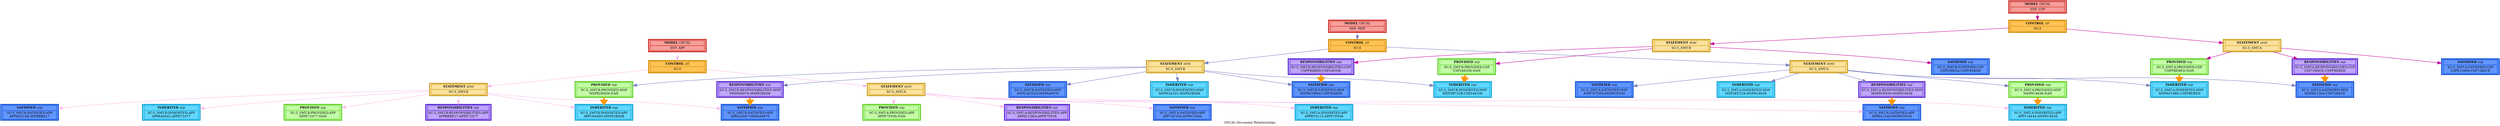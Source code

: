 digraph {
	graph [nodesep=6]
	fontsize=16 label="OSCAL Document Relationships" scale=2
	node [fontsize=16 shape=box style=filled]
	root_ssp_csp [label=<
        <TABLE width='275'>
            <TR><td width='275'><b>MODEL</b> <i>OSCAL</i></td></TR>
            <TR><td width='275'>SSP: CSP</td></TR>
        </TABLE>
        > color="#bf150d" fillcolor="#f89f9b" penwidth=4]
	root_ssp_msp [label=<
        <TABLE width='275'>
            <TR><td width='275'><b>MODEL</b> <i>OSCAL</i></td></TR>
            <TR><td width='275'>SSP: MSP</td></TR>
        </TABLE>
        > color="#bf150d" fillcolor="#f89f9b" penwidth=4]
	root_ssp_app [label=<
        <TABLE width='275'>
            <TR><td width='275'><b>MODEL</b> <i>OSCAL</i></td></TR>
            <TR><td width='275'>SSP: APP</td></TR>
        </TABLE>
        > color="#bf150d" fillcolor="#f89f9b" penwidth=4]
	"b'Y3Nwc3Nwc2MtNQ=='" [label=<
        <TABLE width='275'>
            <TR><td width='275'><b>CONTROL</b> <i>ctl</i></td></TR>
            <TR><td width='275'>SC-5</td></TR>
        </TABLE>
        > color="#cc8400" fillcolor="#FFC355" penwidth=4]
	"b'Y3Nwc3Nwc2MtNQ=='" [label=<
        <TABLE width='275'>
            <TR><td width='275'><b>CONTROL</b> <i>ctl</i></td></TR>
            <TR><td width='275'>SC-5</td></TR>
        </TABLE>
        > color="#cc8400" fillcolor="#FFC355" penwidth=4]
	"b'Y3Nwc3Nwc2MtNQ=='" [label=<
        <TABLE width='275'>
            <TR><td width='275'><b>CONTROL</b> <i>ctl</i></td></TR>
            <TR><td width='275'>SC-5</td></TR>
        </TABLE>
        > color="#cc8400" fillcolor="#FFC355" penwidth=4]
	"b'Y3Nwc3Nwc2MtNQ=='" [label=<
        <TABLE width='275'>
            <TR><td width='275'><b>CONTROL</b> <i>ctl</i></td></TR>
            <TR><td width='275'>SC-5</td></TR>
        </TABLE>
        > color="#cc8400" fillcolor="#FFC355" penwidth=4]
	"b'Y3Nwc3Nwc2MtNQ=='" [label=<
        <TABLE width='275'>
            <TR><td width='275'><b>CONTROL</b> <i>ctl</i></td></TR>
            <TR><td width='275'>SC-5</td></TR>
        </TABLE>
        > color="#cc8400" fillcolor="#FFC355" penwidth=4]
	"b'Y3Nwc3Nwc2MtNQ=='" [label=<
        <TABLE width='275'>
            <TR><td width='275'><b>CONTROL</b> <i>ctl</i></td></TR>
            <TR><td width='275'>SC-5</td></TR>
        </TABLE>
        > color="#cc8400" fillcolor="#FFC355" penwidth=4]
	"b'bXNwc3Nwc2MtNQ=='" [label=<
        <TABLE width='275'>
            <TR><td width='275'><b>CONTROL</b> <i>ctl</i></td></TR>
            <TR><td width='275'>SC-5</td></TR>
        </TABLE>
        > color="#cc8400" fillcolor="#FFC355" penwidth=4]
	"b'bXNwc3Nwc2MtNQ=='" [label=<
        <TABLE width='275'>
            <TR><td width='275'><b>CONTROL</b> <i>ctl</i></td></TR>
            <TR><td width='275'>SC-5</td></TR>
        </TABLE>
        > color="#cc8400" fillcolor="#FFC355" penwidth=4]
	"b'bXNwc3Nwc2MtNQ=='" [label=<
        <TABLE width='275'>
            <TR><td width='275'><b>CONTROL</b> <i>ctl</i></td></TR>
            <TR><td width='275'>SC-5</td></TR>
        </TABLE>
        > color="#cc8400" fillcolor="#FFC355" penwidth=4]
	"b'bXNwc3Nwc2MtNQ=='" [label=<
        <TABLE width='275'>
            <TR><td width='275'><b>CONTROL</b> <i>ctl</i></td></TR>
            <TR><td width='275'>SC-5</td></TR>
        </TABLE>
        > color="#cc8400" fillcolor="#FFC355" penwidth=4]
	"b'bXNwc3Nwc2MtNQ=='" [label=<
        <TABLE width='275'>
            <TR><td width='275'><b>CONTROL</b> <i>ctl</i></td></TR>
            <TR><td width='275'>SC-5</td></TR>
        </TABLE>
        > color="#cc8400" fillcolor="#FFC355" penwidth=4]
	"b'bXNwc3Nwc2MtNQ=='" [label=<
        <TABLE width='275'>
            <TR><td width='275'><b>CONTROL</b> <i>ctl</i></td></TR>
            <TR><td width='275'>SC-5</td></TR>
        </TABLE>
        > color="#cc8400" fillcolor="#FFC355" penwidth=4]
	"b'bXNwc3Nwc2MtNQ=='" [label=<
        <TABLE width='275'>
            <TR><td width='275'><b>CONTROL</b> <i>ctl</i></td></TR>
            <TR><td width='275'>SC-5</td></TR>
        </TABLE>
        > color="#cc8400" fillcolor="#FFC355" penwidth=4]
	"b'bXNwc3Nwc2MtNQ=='" [label=<
        <TABLE width='275'>
            <TR><td width='275'><b>CONTROL</b> <i>ctl</i></td></TR>
            <TR><td width='275'>SC-5</td></TR>
        </TABLE>
        > color="#cc8400" fillcolor="#FFC355" penwidth=4]
	"b'bXNwc3Nwc2MtNQ=='" [label=<
        <TABLE width='275'>
            <TR><td width='275'><b>CONTROL</b> <i>ctl</i></td></TR>
            <TR><td width='275'>SC-5</td></TR>
        </TABLE>
        > color="#cc8400" fillcolor="#FFC355" penwidth=4]
	"b'bXNwc3Nwc2MtNQ=='" [label=<
        <TABLE width='275'>
            <TR><td width='275'><b>CONTROL</b> <i>ctl</i></td></TR>
            <TR><td width='275'>SC-5</td></TR>
        </TABLE>
        > color="#cc8400" fillcolor="#FFC355" penwidth=4]
	"b'bXNwc3Nwc2MtNQ=='" [label=<
        <TABLE width='275'>
            <TR><td width='275'><b>CONTROL</b> <i>ctl</i></td></TR>
            <TR><td width='275'>SC-5</td></TR>
        </TABLE>
        > color="#cc8400" fillcolor="#FFC355" penwidth=4]
	"b'bXNwc3Nwc2MtNQ=='" [label=<
        <TABLE width='275'>
            <TR><td width='275'><b>CONTROL</b> <i>ctl</i></td></TR>
            <TR><td width='275'>SC-5</td></TR>
        </TABLE>
        > color="#cc8400" fillcolor="#FFC355" penwidth=4]
	"b'YXBwc3Nwc2MtNQ=='" [label=<
        <TABLE width='275'>
            <TR><td width='275'><b>CONTROL</b> <i>ctl</i></td></TR>
            <TR><td width='275'>SC-5</td></TR>
        </TABLE>
        > color="#cc8400" fillcolor="#FFC355" penwidth=4]
	"b'YXBwc3Nwc2MtNQ=='" [label=<
        <TABLE width='275'>
            <TR><td width='275'><b>CONTROL</b> <i>ctl</i></td></TR>
            <TR><td width='275'>SC-5</td></TR>
        </TABLE>
        > color="#cc8400" fillcolor="#FFC355" penwidth=4]
	"b'YXBwc3Nwc2MtNQ=='" [label=<
        <TABLE width='275'>
            <TR><td width='275'><b>CONTROL</b> <i>ctl</i></td></TR>
            <TR><td width='275'>SC-5</td></TR>
        </TABLE>
        > color="#cc8400" fillcolor="#FFC355" penwidth=4]
	"b'YXBwc3Nwc2MtNQ=='" [label=<
        <TABLE width='275'>
            <TR><td width='275'><b>CONTROL</b> <i>ctl</i></td></TR>
            <TR><td width='275'>SC-5</td></TR>
        </TABLE>
        > color="#cc8400" fillcolor="#FFC355" penwidth=4]
	"b'YXBwc3Nwc2MtNQ=='" [label=<
        <TABLE width='275'>
            <TR><td width='275'><b>CONTROL</b> <i>ctl</i></td></TR>
            <TR><td width='275'>SC-5</td></TR>
        </TABLE>
        > color="#cc8400" fillcolor="#FFC355" penwidth=4]
	"b'YXBwc3Nwc2MtNQ=='" [label=<
        <TABLE width='275'>
            <TR><td width='275'><b>CONTROL</b> <i>ctl</i></td></TR>
            <TR><td width='275'>SC-5</td></TR>
        </TABLE>
        > color="#cc8400" fillcolor="#FFC355" penwidth=4]
	"b'YXBwc3Nwc2MtNQ=='" [label=<
        <TABLE width='275'>
            <TR><td width='275'><b>CONTROL</b> <i>ctl</i></td></TR>
            <TR><td width='275'>SC-5</td></TR>
        </TABLE>
        > color="#cc8400" fillcolor="#FFC355" penwidth=4]
	"b'YXBwc3Nwc2MtNQ=='" [label=<
        <TABLE width='275'>
            <TR><td width='275'><b>CONTROL</b> <i>ctl</i></td></TR>
            <TR><td width='275'>SC-5</td></TR>
        </TABLE>
        > color="#cc8400" fillcolor="#FFC355" penwidth=4]
	"b'YXBwc3Nwc2MtNQ=='" [label=<
        <TABLE width='275'>
            <TR><td width='275'><b>CONTROL</b> <i>ctl</i></td></TR>
            <TR><td width='275'>SC-5</td></TR>
        </TABLE>
        > color="#cc8400" fillcolor="#FFC355" penwidth=4]
	"b'YXBwc3Nwc2MtNQ=='" [label=<
        <TABLE width='275'>
            <TR><td width='275'><b>CONTROL</b> <i>ctl</i></td></TR>
            <TR><td width='275'>SC-5</td></TR>
        </TABLE>
        > color="#cc8400" fillcolor="#FFC355" penwidth=4]
	"b'YXBwc3Nwc2MtNQ=='" [label=<
        <TABLE width='275'>
            <TR><td width='275'><b>CONTROL</b> <i>ctl</i></td></TR>
            <TR><td width='275'>SC-5</td></TR>
        </TABLE>
        > color="#cc8400" fillcolor="#FFC355" penwidth=4]
	"b'YXBwc3Nwc2MtNQ=='" [label=<
        <TABLE width='275'>
            <TR><td width='275'><b>CONTROL</b> <i>ctl</i></td></TR>
            <TR><td width='275'>SC-5</td></TR>
        </TABLE>
        > color="#cc8400" fillcolor="#FFC355" penwidth=4]
	"b'Y3Nwc3Nwc2MtNV9zbXQuYQ=='" [label=<
        <TABLE width='275'>
            <TR><td width='275'><b>STATEMENT</b> <i>stmt</i></td></TR>
            <TR><td width='275'>SC-5_SMT.A</td></TR>
        </TABLE>
        > color="#c49208" fillcolor="#FBE29d" penwidth=4]
	"b'Y3Nwc3Nwc2MtNV9zbXQuYQ=='" [label=<
        <TABLE width='275'>
            <TR><td width='275'><b>STATEMENT</b> <i>stmt</i></td></TR>
            <TR><td width='275'>SC-5_SMT.A</td></TR>
        </TABLE>
        > color="#c49208" fillcolor="#FBE29d" penwidth=4]
	"b'Y3Nwc3Nwc2MtNV9zbXQuYQ=='" [label=<
        <TABLE width='275'>
            <TR><td width='275'><b>STATEMENT</b> <i>stmt</i></td></TR>
            <TR><td width='275'>SC-5_SMT.A</td></TR>
        </TABLE>
        > color="#c49208" fillcolor="#FBE29d" penwidth=4]
	"b'Y3Nwc3Nwc2MtNV9zbXQuYg=='" [label=<
        <TABLE width='275'>
            <TR><td width='275'><b>STATEMENT</b> <i>stmt</i></td></TR>
            <TR><td width='275'>SC-5_SMT.B</td></TR>
        </TABLE>
        > color="#c49208" fillcolor="#FBE29d" penwidth=4]
	"b'Y3Nwc3Nwc2MtNV9zbXQuYg=='" [label=<
        <TABLE width='275'>
            <TR><td width='275'><b>STATEMENT</b> <i>stmt</i></td></TR>
            <TR><td width='275'>SC-5_SMT.B</td></TR>
        </TABLE>
        > color="#c49208" fillcolor="#FBE29d" penwidth=4]
	"b'Y3Nwc3Nwc2MtNV9zbXQuYg=='" [label=<
        <TABLE width='275'>
            <TR><td width='275'><b>STATEMENT</b> <i>stmt</i></td></TR>
            <TR><td width='275'>SC-5_SMT.B</td></TR>
        </TABLE>
        > color="#c49208" fillcolor="#FBE29d" penwidth=4]
	"b'bXNwc3Nwc2MtNV9zbXQuYQ=='" [label=<
        <TABLE width='275'>
            <TR><td width='275'><b>STATEMENT</b> <i>stmt</i></td></TR>
            <TR><td width='275'>SC-5_SMT.A</td></TR>
        </TABLE>
        > color="#c49208" fillcolor="#FBE29d" penwidth=4]
	"b'bXNwc3Nwc2MtNV9zbXQuYQ=='" [label=<
        <TABLE width='275'>
            <TR><td width='275'><b>STATEMENT</b> <i>stmt</i></td></TR>
            <TR><td width='275'>SC-5_SMT.A</td></TR>
        </TABLE>
        > color="#c49208" fillcolor="#FBE29d" penwidth=4]
	"b'bXNwc3Nwc2MtNV9zbXQuYQ=='" [label=<
        <TABLE width='275'>
            <TR><td width='275'><b>STATEMENT</b> <i>stmt</i></td></TR>
            <TR><td width='275'>SC-5_SMT.A</td></TR>
        </TABLE>
        > color="#c49208" fillcolor="#FBE29d" penwidth=4]
	"b'bXNwc3Nwc2MtNV9zbXQuYQ=='" [label=<
        <TABLE width='275'>
            <TR><td width='275'><b>STATEMENT</b> <i>stmt</i></td></TR>
            <TR><td width='275'>SC-5_SMT.A</td></TR>
        </TABLE>
        > color="#c49208" fillcolor="#FBE29d" penwidth=4]
	"b'bXNwc3Nwc2MtNV9zbXQuYQ=='" [label=<
        <TABLE width='275'>
            <TR><td width='275'><b>STATEMENT</b> <i>stmt</i></td></TR>
            <TR><td width='275'>SC-5_SMT.A</td></TR>
        </TABLE>
        > color="#c49208" fillcolor="#FBE29d" penwidth=4]
	"b'bXNwc3Nwc2MtNV9zbXQuYQ=='" [label=<
        <TABLE width='275'>
            <TR><td width='275'><b>STATEMENT</b> <i>stmt</i></td></TR>
            <TR><td width='275'>SC-5_SMT.A</td></TR>
        </TABLE>
        > color="#c49208" fillcolor="#FBE29d" penwidth=4]
	"b'bXNwc3Nwc2MtNV9zbXQuYg=='" [label=<
        <TABLE width='275'>
            <TR><td width='275'><b>STATEMENT</b> <i>stmt</i></td></TR>
            <TR><td width='275'>SC-5_SMT.B</td></TR>
        </TABLE>
        > color="#c49208" fillcolor="#FBE29d" penwidth=4]
	"b'bXNwc3Nwc2MtNV9zbXQuYg=='" [label=<
        <TABLE width='275'>
            <TR><td width='275'><b>STATEMENT</b> <i>stmt</i></td></TR>
            <TR><td width='275'>SC-5_SMT.B</td></TR>
        </TABLE>
        > color="#c49208" fillcolor="#FBE29d" penwidth=4]
	"b'bXNwc3Nwc2MtNV9zbXQuYg=='" [label=<
        <TABLE width='275'>
            <TR><td width='275'><b>STATEMENT</b> <i>stmt</i></td></TR>
            <TR><td width='275'>SC-5_SMT.B</td></TR>
        </TABLE>
        > color="#c49208" fillcolor="#FBE29d" penwidth=4]
	"b'bXNwc3Nwc2MtNV9zbXQuYg=='" [label=<
        <TABLE width='275'>
            <TR><td width='275'><b>STATEMENT</b> <i>stmt</i></td></TR>
            <TR><td width='275'>SC-5_SMT.B</td></TR>
        </TABLE>
        > color="#c49208" fillcolor="#FBE29d" penwidth=4]
	"b'bXNwc3Nwc2MtNV9zbXQuYg=='" [label=<
        <TABLE width='275'>
            <TR><td width='275'><b>STATEMENT</b> <i>stmt</i></td></TR>
            <TR><td width='275'>SC-5_SMT.B</td></TR>
        </TABLE>
        > color="#c49208" fillcolor="#FBE29d" penwidth=4]
	"b'bXNwc3Nwc2MtNV9zbXQuYg=='" [label=<
        <TABLE width='275'>
            <TR><td width='275'><b>STATEMENT</b> <i>stmt</i></td></TR>
            <TR><td width='275'>SC-5_SMT.B</td></TR>
        </TABLE>
        > color="#c49208" fillcolor="#FBE29d" penwidth=4]
	"b'YXBwc3Nwc2MtNV9zbXQuYQ=='" [label=<
        <TABLE width='275'>
            <TR><td width='275'><b>STATEMENT</b> <i>stmt</i></td></TR>
            <TR><td width='275'>SC-5_SMT.A</td></TR>
        </TABLE>
        > color="#c49208" fillcolor="#FBE29d" penwidth=4]
	"b'YXBwc3Nwc2MtNV9zbXQuYQ=='" [label=<
        <TABLE width='275'>
            <TR><td width='275'><b>STATEMENT</b> <i>stmt</i></td></TR>
            <TR><td width='275'>SC-5_SMT.A</td></TR>
        </TABLE>
        > color="#c49208" fillcolor="#FBE29d" penwidth=4]
	"b'YXBwc3Nwc2MtNV9zbXQuYQ=='" [label=<
        <TABLE width='275'>
            <TR><td width='275'><b>STATEMENT</b> <i>stmt</i></td></TR>
            <TR><td width='275'>SC-5_SMT.A</td></TR>
        </TABLE>
        > color="#c49208" fillcolor="#FBE29d" penwidth=4]
	"b'YXBwc3Nwc2MtNV9zbXQuYQ=='" [label=<
        <TABLE width='275'>
            <TR><td width='275'><b>STATEMENT</b> <i>stmt</i></td></TR>
            <TR><td width='275'>SC-5_SMT.A</td></TR>
        </TABLE>
        > color="#c49208" fillcolor="#FBE29d" penwidth=4]
	"b'YXBwc3Nwc2MtNV9zbXQuYQ=='" [label=<
        <TABLE width='275'>
            <TR><td width='275'><b>STATEMENT</b> <i>stmt</i></td></TR>
            <TR><td width='275'>SC-5_SMT.A</td></TR>
        </TABLE>
        > color="#c49208" fillcolor="#FBE29d" penwidth=4]
	"b'YXBwc3Nwc2MtNV9zbXQuYQ=='" [label=<
        <TABLE width='275'>
            <TR><td width='275'><b>STATEMENT</b> <i>stmt</i></td></TR>
            <TR><td width='275'>SC-5_SMT.A</td></TR>
        </TABLE>
        > color="#c49208" fillcolor="#FBE29d" penwidth=4]
	"b'YXBwc3Nwc2MtNV9zbXQuYg=='" [label=<
        <TABLE width='275'>
            <TR><td width='275'><b>STATEMENT</b> <i>stmt</i></td></TR>
            <TR><td width='275'>SC-5_SMT.B</td></TR>
        </TABLE>
        > color="#c49208" fillcolor="#FBE29d" penwidth=4]
	"b'YXBwc3Nwc2MtNV9zbXQuYg=='" [label=<
        <TABLE width='275'>
            <TR><td width='275'><b>STATEMENT</b> <i>stmt</i></td></TR>
            <TR><td width='275'>SC-5_SMT.B</td></TR>
        </TABLE>
        > color="#c49208" fillcolor="#FBE29d" penwidth=4]
	"b'YXBwc3Nwc2MtNV9zbXQuYg=='" [label=<
        <TABLE width='275'>
            <TR><td width='275'><b>STATEMENT</b> <i>stmt</i></td></TR>
            <TR><td width='275'>SC-5_SMT.B</td></TR>
        </TABLE>
        > color="#c49208" fillcolor="#FBE29d" penwidth=4]
	"b'YXBwc3Nwc2MtNV9zbXQuYg=='" [label=<
        <TABLE width='275'>
            <TR><td width='275'><b>STATEMENT</b> <i>stmt</i></td></TR>
            <TR><td width='275'>SC-5_SMT.B</td></TR>
        </TABLE>
        > color="#c49208" fillcolor="#FBE29d" penwidth=4]
	"b'YXBwc3Nwc2MtNV9zbXQuYg=='" [label=<
        <TABLE width='275'>
            <TR><td width='275'><b>STATEMENT</b> <i>stmt</i></td></TR>
            <TR><td width='275'>SC-5_SMT.B</td></TR>
        </TABLE>
        > color="#c49208" fillcolor="#FBE29d" penwidth=4]
	"b'YXBwc3Nwc2MtNV9zbXQuYg=='" [label=<
        <TABLE width='275'>
            <TR><td width='275'><b>STATEMENT</b> <i>stmt</i></td></TR>
            <TR><td width='275'>SC-5_SMT.B</td></TR>
        </TABLE>
        > color="#c49208" fillcolor="#FBE29d" penwidth=4]
	"CSPfbebed-15da-40e8-a8ed-211ccac9d6ef" [label=<
        <TABLE width='275'>
            <TR><td width='275'><b>PROVIDED</b> <i>ssp</i></td></TR>
            <TR><td width='275'>SC-5_SMT.A:PROVIDED:CSP<BR/>CSPFBEBED:NAN</td></TR>
        </TABLE>
        > color="#47c507" fillcolor="#c3fca6" penwidth=4]
	"CSP72b4ce-e05a-4829-9a40-521bb94935ba" [label=<
        <TABLE width='275'>
            <TR><td width='275'><b>RESPONSIBILITIES</b> <i>ssp</i></td></TR>
            <TR><td width='275'>SC-5_SMT.A:RESPONSIBILITIES:CSP<BR/>CSP72B4CE:CSPFBEBED</td></TR>
        </TABLE>
        > color="#4007c5" fillcolor="#c0a6fc" penwidth=4]
	"CSPe15608-5066-470e-bd2c-3c7e25233812" [label=<
        <TABLE width='275'>
            <TR><td width='275'><b>SATISFIED</b> <i>ssp</i></td></TR>
            <TR><td width='275'>SC-5_SMT.A:SATISFIED:CSP<BR/>CSPE15608:CSP72B4CE</td></TR>
        </TABLE>
        > color="#0044cc" fillcolor="#6296ff" penwidth=4]
	"CSP246336-20e6-4abb-97ee-01aa3405c6f3" [label=<
        <TABLE width='275'>
            <TR><td width='275'><b>PROVIDED</b> <i>ssp</i></td></TR>
            <TR><td width='275'>SC-5_SMT.B:PROVIDED:CSP<BR/>CSP246336:NAN</td></TR>
        </TABLE>
        > color="#47c507" fillcolor="#c3fca6" penwidth=4]
	"CSPfb4bdd-8ba7-460b-8a29-3d3f24a6c7e4" [label=<
        <TABLE width='275'>
            <TR><td width='275'><b>RESPONSIBILITIES</b> <i>ssp</i></td></TR>
            <TR><td width='275'>SC-5_SMT.B:RESPONSIBILITIES:CSP<BR/>CSPFB4BDD:CSP246336</td></TR>
        </TABLE>
        > color="#4007c5" fillcolor="#c0a6fc" penwidth=4]
	"CSPc0b05a-27cc-4303-a4b9-6d996852364a" [label=<
        <TABLE width='275'>
            <TR><td width='275'><b>SATISFIED</b> <i>ssp</i></td></TR>
            <TR><td width='275'>SC-5_SMT.B:SATISFIED:CSP<BR/>CSPC0B05A:CSPFB4BDD</td></TR>
        </TABLE>
        > color="#0044cc" fillcolor="#6296ff" penwidth=4]
	"MSP0c4638-0161-4817-8628-aacea03301a8" [label=<
        <TABLE width='275'>
            <TR><td width='275'><b>PROVIDED</b> <i>ssp</i></td></TR>
            <TR><td width='275'>SC-5_SMT.A:PROVIDED:MSP<BR/>MSP0C4638:NAN</td></TR>
        </TABLE>
        > color="#47c507" fillcolor="#c3fca6" penwidth=4]
	"MSP9ce930-83fa-4987-83f1-d5e45ba741d2" [label=<
        <TABLE width='275'>
            <TR><td width='275'><b>RESPONSIBILITIES</b> <i>ssp</i></td></TR>
            <TR><td width='275'>SC-5_SMT.A:RESPONSIBILITIES:MSP<BR/>MSP9CE930:MSP0C4638</td></TR>
        </TABLE>
        > color="#4007c5" fillcolor="#c0a6fc" penwidth=4]
	"MSP797dfa-c867-457d-bc4f-c93e8f86cf8c" [label=<
        <TABLE width='275'>
            <TR><td width='275'><b>SATISFIED</b> <i>ssp</i></td></TR>
            <TR><td width='275'>SC-5_SMT.A:SATISFIED:MSP<BR/>MSP797DFA:MSP9CE930</td></TR>
        </TABLE>
        > color="#0044cc" fillcolor="#6296ff" penwidth=4]
	"MSP8a74b6-35c0-4e32-9050-23c3d05cce31" [label=<
        <TABLE width='275'>
            <TR><td width='275'><b>INHERITED</b> <i>ssp</i></td></TR>
            <TR><td width='275'>SC-5_SMT.A:INHERITED:MSP<BR/>MSP8A74B6:CSPFBEBED</td></TR>
        </TABLE>
        > color="#0099cc" fillcolor="#62d8ff" penwidth=4]
	"MSP8e130a-2e54-4914-bee4-07b76fa10c41" [label=<
        <TABLE width='275'>
            <TR><td width='275'><b>SATISFIED</b> <i>ssp</i></td></TR>
            <TR><td width='275'>SC-5_SMT.A:SATISFIED:MSP<BR/>MSP8E130A:CSP72B4CE</td></TR>
        </TABLE>
        > color="#0044cc" fillcolor="#6296ff" penwidth=4]
	"MSP3ef2c6-1853-4ec8-ae6f-a767aaabb13d" [label=<
        <TABLE width='275'>
            <TR><td width='275'><b>INHERITED</b> <i>ssp</i></td></TR>
            <TR><td width='275'>SC-5_SMT.A:INHERITED:MSP<BR/>MSP3EF2C6:MSP0C4638</td></TR>
        </TABLE>
        > color="#0099cc" fillcolor="#62d8ff" penwidth=4]
	"MSP92b0d8-a27a-4f67-b73c-ce811eee1a33" [label=<
        <TABLE width='275'>
            <TR><td width='275'><b>PROVIDED</b> <i>ssp</i></td></TR>
            <TR><td width='275'>SC-5_SMT.B:PROVIDED:MSP<BR/>MSP92B0D8:NAN</td></TR>
        </TABLE>
        > color="#47c507" fillcolor="#c3fca6" penwidth=4]
	"MSPa49076-2c68-4e70-aa3e-fe7f673a98e8" [label=<
        <TABLE width='275'>
            <TR><td width='275'><b>RESPONSIBILITIES</b> <i>ssp</i></td></TR>
            <TR><td width='275'>SC-5_SMT.B:RESPONSIBILITIES:MSP<BR/>MSPA49076:MSP92B0D8</td></TR>
        </TABLE>
        > color="#4007c5" fillcolor="#c0a6fc" penwidth=4]
	"MSPcacd2d-5b7e-4e07-8f0f-184dcaacca30" [label=<
        <TABLE width='275'>
            <TR><td width='275'><b>SATISFIED</b> <i>ssp</i></td></TR>
            <TR><td width='275'>SC-5_SMT.B:SATISFIED:MSP<BR/>MSPCACD2D:MSPA49076</td></TR>
        </TABLE>
        > color="#0044cc" fillcolor="#6296ff" penwidth=4]
	"MSP3b752b-d458-4ab0-a130-1b822f956442" [label=<
        <TABLE width='275'>
            <TR><td width='275'><b>INHERITED</b> <i>ssp</i></td></TR>
            <TR><td width='275'>SC-5_SMT.B:INHERITED:MSP<BR/>MSP3B752B:CSP246336</td></TR>
        </TABLE>
        > color="#0099cc" fillcolor="#62d8ff" penwidth=4]
	"MSPdc5b9a-5f2e-43fc-9de6-7596be1948e9" [label=<
        <TABLE width='275'>
            <TR><td width='275'><b>SATISFIED</b> <i>ssp</i></td></TR>
            <TR><td width='275'>SC-5_SMT.B:SATISFIED:MSP<BR/>MSPDC5B9A:CSPFB4BDD</td></TR>
        </TABLE>
        > color="#0044cc" fillcolor="#6296ff" penwidth=4]
	"MSP83a1d1-049f-49fc-a815-6ab2c4492e1e" [label=<
        <TABLE width='275'>
            <TR><td width='275'><b>INHERITED</b> <i>ssp</i></td></TR>
            <TR><td width='275'>SC-5_SMT.B:INHERITED:MSP<BR/>MSP83A1D1:MSP92B0D8</td></TR>
        </TABLE>
        > color="#0099cc" fillcolor="#62d8ff" penwidth=4]
	"APPe7f936-5479-4bf0-9fa0-09596314edb8" [label=<
        <TABLE width='275'>
            <TR><td width='275'><b>PROVIDED</b> <i>ssp</i></td></TR>
            <TR><td width='275'>SC-5_SMT.A:PROVIDED:APP<BR/>APPE7F936:NAN</td></TR>
        </TABLE>
        > color="#47c507" fillcolor="#c3fca6" penwidth=4]
	"APP6c1d6a-965a-48c7-b620-d7fe4cd2ea62" [label=<
        <TABLE width='275'>
            <TR><td width='275'><b>RESPONSIBILITIES</b> <i>ssp</i></td></TR>
            <TR><td width='275'>SC-5_SMT.A:RESPONSIBILITIES:APP<BR/>APP6C1D6A:APPE7F936</td></TR>
        </TABLE>
        > color="#4007c5" fillcolor="#c0a6fc" penwidth=4]
	"APP7af258-f956-49ca-9186-71fd96f5c625" [label=<
        <TABLE width='275'>
            <TR><td width='275'><b>SATISFIED</b> <i>ssp</i></td></TR>
            <TR><td width='275'>SC-5_SMT.A:SATISFIED:APP<BR/>APP7AF258:APP6C1D6A</td></TR>
        </TABLE>
        > color="#0044cc" fillcolor="#6296ff" penwidth=4]
	"APP118444-075e-4cbe-90bf-efe3b929cf3e" [label=<
        <TABLE width='275'>
            <TR><td width='275'><b>INHERITED</b> <i>ssp</i></td></TR>
            <TR><td width='275'>SC-5_SMT.A:INHERITED:APP<BR/>APP118444:MSP0C4638</td></TR>
        </TABLE>
        > color="#0099cc" fillcolor="#62d8ff" penwidth=4]
	"APP8415a9-b623-4884-9626-ceb6e944dcc5" [label=<
        <TABLE width='275'>
            <TR><td width='275'><b>SATISFIED</b> <i>ssp</i></td></TR>
            <TR><td width='275'>SC-5_SMT.A:SATISFIED:APP<BR/>APP8415A9:MSP9CE930</td></TR>
        </TABLE>
        > color="#0044cc" fillcolor="#6296ff" penwidth=4]
	"APPb70113-f738-4645-81e6-5e9c9428af5a" [label=<
        <TABLE width='275'>
            <TR><td width='275'><b>INHERITED</b> <i>ssp</i></td></TR>
            <TR><td width='275'>SC-5_SMT.A:INHERITED:APP<BR/>APPB70113:APPE7F936</td></TR>
        </TABLE>
        > color="#0099cc" fillcolor="#62d8ff" penwidth=4]
	"APPe72477-9274-4dc3-ba75-9c9410b987b8" [label=<
        <TABLE width='275'>
            <TR><td width='275'><b>PROVIDED</b> <i>ssp</i></td></TR>
            <TR><td width='275'>SC-5_SMT.B:PROVIDED:APP<BR/>APPE72477:NAN</td></TR>
        </TABLE>
        > color="#47c507" fillcolor="#c3fca6" penwidth=4]
	"APPbbbe17-a7b2-49b5-8936-8100045b9f01" [label=<
        <TABLE width='275'>
            <TR><td width='275'><b>RESPONSIBILITIES</b> <i>ssp</i></td></TR>
            <TR><td width='275'>SC-5_SMT.B:RESPONSIBILITIES:APP<BR/>APPBBBE17:APPE72477</td></TR>
        </TABLE>
        > color="#4007c5" fillcolor="#c0a6fc" penwidth=4]
	"APP4d1c4b-74d2-474a-81d1-95c3ef5dc3f6" [label=<
        <TABLE width='275'>
            <TR><td width='275'><b>SATISFIED</b> <i>ssp</i></td></TR>
            <TR><td width='275'>SC-5_SMT.B:SATISFIED:APP<BR/>APP4D1C4B:APPBBBE17</td></TR>
        </TABLE>
        > color="#0044cc" fillcolor="#6296ff" penwidth=4]
	"APP194ad5-8ea5-4a7f-913e-e61be019b417" [label=<
        <TABLE width='275'>
            <TR><td width='275'><b>INHERITED</b> <i>ssp</i></td></TR>
            <TR><td width='275'>SC-5_SMT.B:INHERITED:APP<BR/>APP194AD5:MSP92B0D8</td></TR>
        </TABLE>
        > color="#0099cc" fillcolor="#62d8ff" penwidth=4]
	"APPa2a597-716e-442d-a6af-d2bf525067a1" [label=<
        <TABLE width='275'>
            <TR><td width='275'><b>SATISFIED</b> <i>ssp</i></td></TR>
            <TR><td width='275'>SC-5_SMT.B:SATISFIED:APP<BR/>APPA2A597:MSPA49076</td></TR>
        </TABLE>
        > color="#0044cc" fillcolor="#6296ff" penwidth=4]
	"APP8ae642-b1bb-45fc-aa23-c6528c0af221" [label=<
        <TABLE width='275'>
            <TR><td width='275'><b>INHERITED</b> <i>ssp</i></td></TR>
            <TR><td width='275'>SC-5_SMT.B:INHERITED:APP<BR/>APP8AE642:APPE72477</td></TR>
        </TABLE>
        > color="#0099cc" fillcolor="#62d8ff" penwidth=4]
	edge [arrowsize=2 color="#c5029e" penwidth=2 weight=2]
	root_ssp_csp -> "b'Y3Nwc3Nwc2MtNQ=='"
	edge [arrowsize=2 color="#7880be" penwidth=2 weight=2]
	root_ssp_msp -> "b'bXNwc3Nwc2MtNQ=='"
	edge [arrowsize=2 color="#f8baec" penwidth=2 weight=2]
	root_ssp_app -> "b'YXBwc3Nwc2MtNQ=='"
	edge [arrowsize=2 color="#c5029e" penwidth=2 weight=2]
	"b'Y3Nwc3Nwc2MtNQ=='" -> "b'Y3Nwc3Nwc2MtNV9zbXQuYQ=='"
	edge [arrowsize=2 color="#c5029e" penwidth=2 weight=2]
	"b'Y3Nwc3Nwc2MtNQ=='" -> "b'Y3Nwc3Nwc2MtNV9zbXQuYg=='"
	edge [arrowsize=2 color="#7880be" penwidth=2 weight=2]
	"b'bXNwc3Nwc2MtNQ=='" -> "b'bXNwc3Nwc2MtNV9zbXQuYQ=='"
	edge [arrowsize=2 color="#7880be" penwidth=2 weight=2]
	"b'bXNwc3Nwc2MtNQ=='" -> "b'bXNwc3Nwc2MtNV9zbXQuYg=='"
	edge [arrowsize=2 color="#f8baec" penwidth=2 weight=2]
	"b'YXBwc3Nwc2MtNQ=='" -> "b'YXBwc3Nwc2MtNV9zbXQuYQ=='"
	edge [arrowsize=2 color="#f8baec" penwidth=2 weight=2]
	"b'YXBwc3Nwc2MtNQ=='" -> "b'YXBwc3Nwc2MtNV9zbXQuYg=='"
	edge [arrowsize=2 color="#c5029e" penwidth=2 weight=2]
	"b'Y3Nwc3Nwc2MtNV9zbXQuYQ=='" -> "CSPfbebed-15da-40e8-a8ed-211ccac9d6ef"
	edge [arrowsize=2 color="#c5029e" penwidth=2 weight=2]
	"b'Y3Nwc3Nwc2MtNV9zbXQuYQ=='" -> "CSP72b4ce-e05a-4829-9a40-521bb94935ba"
	edge [arrowsize=2 color="#c5029e" penwidth=2 weight=2]
	"b'Y3Nwc3Nwc2MtNV9zbXQuYQ=='" -> "CSPe15608-5066-470e-bd2c-3c7e25233812"
	edge [arrowsize=2 color="#c5029e" penwidth=2 weight=2]
	"b'Y3Nwc3Nwc2MtNV9zbXQuYg=='" -> "CSP246336-20e6-4abb-97ee-01aa3405c6f3"
	edge [arrowsize=2 color="#c5029e" penwidth=2 weight=2]
	"b'Y3Nwc3Nwc2MtNV9zbXQuYg=='" -> "CSPfb4bdd-8ba7-460b-8a29-3d3f24a6c7e4"
	edge [arrowsize=2 color="#c5029e" penwidth=2 weight=2]
	"b'Y3Nwc3Nwc2MtNV9zbXQuYg=='" -> "CSPc0b05a-27cc-4303-a4b9-6d996852364a"
	edge [arrowsize=2 color="#7880be" penwidth=2 weight=2]
	"b'bXNwc3Nwc2MtNV9zbXQuYQ=='" -> "MSP0c4638-0161-4817-8628-aacea03301a8"
	edge [arrowsize=2 color="#7880be" penwidth=2 weight=2]
	"b'bXNwc3Nwc2MtNV9zbXQuYQ=='" -> "MSP9ce930-83fa-4987-83f1-d5e45ba741d2"
	edge [arrowsize=2 color="#7880be" penwidth=2 weight=2]
	"b'bXNwc3Nwc2MtNV9zbXQuYQ=='" -> "MSP797dfa-c867-457d-bc4f-c93e8f86cf8c"
	edge [arrowsize=2 color="#7880be" penwidth=2 weight=2]
	"b'bXNwc3Nwc2MtNV9zbXQuYQ=='" -> "MSP8a74b6-35c0-4e32-9050-23c3d05cce31"
	edge [arrowsize=2 color="#7880be" penwidth=2 weight=2]
	"b'bXNwc3Nwc2MtNV9zbXQuYQ=='" -> "MSP8e130a-2e54-4914-bee4-07b76fa10c41"
	edge [arrowsize=2 color="#7880be" penwidth=2 weight=2]
	"b'bXNwc3Nwc2MtNV9zbXQuYQ=='" -> "MSP3ef2c6-1853-4ec8-ae6f-a767aaabb13d"
	edge [arrowsize=2 color="#7880be" penwidth=2 weight=2]
	"b'bXNwc3Nwc2MtNV9zbXQuYg=='" -> "MSP92b0d8-a27a-4f67-b73c-ce811eee1a33"
	edge [arrowsize=2 color="#7880be" penwidth=2 weight=2]
	"b'bXNwc3Nwc2MtNV9zbXQuYg=='" -> "MSPa49076-2c68-4e70-aa3e-fe7f673a98e8"
	edge [arrowsize=2 color="#7880be" penwidth=2 weight=2]
	"b'bXNwc3Nwc2MtNV9zbXQuYg=='" -> "MSPcacd2d-5b7e-4e07-8f0f-184dcaacca30"
	edge [arrowsize=2 color="#7880be" penwidth=2 weight=2]
	"b'bXNwc3Nwc2MtNV9zbXQuYg=='" -> "MSP3b752b-d458-4ab0-a130-1b822f956442"
	edge [arrowsize=2 color="#7880be" penwidth=2 weight=2]
	"b'bXNwc3Nwc2MtNV9zbXQuYg=='" -> "MSPdc5b9a-5f2e-43fc-9de6-7596be1948e9"
	edge [arrowsize=2 color="#7880be" penwidth=2 weight=2]
	"b'bXNwc3Nwc2MtNV9zbXQuYg=='" -> "MSP83a1d1-049f-49fc-a815-6ab2c4492e1e"
	edge [arrowsize=2 color="#f8baec" penwidth=2 weight=2]
	"b'YXBwc3Nwc2MtNV9zbXQuYQ=='" -> "APPe7f936-5479-4bf0-9fa0-09596314edb8"
	edge [arrowsize=2 color="#f8baec" penwidth=2 weight=2]
	"b'YXBwc3Nwc2MtNV9zbXQuYQ=='" -> "APP6c1d6a-965a-48c7-b620-d7fe4cd2ea62"
	edge [arrowsize=2 color="#f8baec" penwidth=2 weight=2]
	"b'YXBwc3Nwc2MtNV9zbXQuYQ=='" -> "APP7af258-f956-49ca-9186-71fd96f5c625"
	edge [arrowsize=2 color="#f8baec" penwidth=2 weight=2]
	"b'YXBwc3Nwc2MtNV9zbXQuYQ=='" -> "APP118444-075e-4cbe-90bf-efe3b929cf3e"
	edge [arrowsize=2 color="#f8baec" penwidth=2 weight=2]
	"b'YXBwc3Nwc2MtNV9zbXQuYQ=='" -> "APP8415a9-b623-4884-9626-ceb6e944dcc5"
	edge [arrowsize=2 color="#f8baec" penwidth=2 weight=2]
	"b'YXBwc3Nwc2MtNV9zbXQuYQ=='" -> "APPb70113-f738-4645-81e6-5e9c9428af5a"
	edge [arrowsize=2 color="#f8baec" penwidth=2 weight=2]
	"b'YXBwc3Nwc2MtNV9zbXQuYg=='" -> "APPe72477-9274-4dc3-ba75-9c9410b987b8"
	edge [arrowsize=2 color="#f8baec" penwidth=2 weight=2]
	"b'YXBwc3Nwc2MtNV9zbXQuYg=='" -> "APPbbbe17-a7b2-49b5-8936-8100045b9f01"
	edge [arrowsize=2 color="#f8baec" penwidth=2 weight=2]
	"b'YXBwc3Nwc2MtNV9zbXQuYg=='" -> "APP4d1c4b-74d2-474a-81d1-95c3ef5dc3f6"
	edge [arrowsize=2 color="#f8baec" penwidth=2 weight=2]
	"b'YXBwc3Nwc2MtNV9zbXQuYg=='" -> "APP194ad5-8ea5-4a7f-913e-e61be019b417"
	edge [arrowsize=2 color="#f8baec" penwidth=2 weight=2]
	"b'YXBwc3Nwc2MtNV9zbXQuYg=='" -> "APPa2a597-716e-442d-a6af-d2bf525067a1"
	edge [arrowsize=2 color="#f8baec" penwidth=2 weight=2]
	"b'YXBwc3Nwc2MtNV9zbXQuYg=='" -> "APP8ae642-b1bb-45fc-aa23-c6528c0af221"
	edge [arrowsize=2 color="#ff9900" penwidth=8 weight=8]
	"CSPfbebed-15da-40e8-a8ed-211ccac9d6ef" -> "MSP8a74b6-35c0-4e32-9050-23c3d05cce31"
	edge [arrowsize=2 color="#ff9900" penwidth=8 weight=8]
	"CSP72b4ce-e05a-4829-9a40-521bb94935ba" -> "MSP8e130a-2e54-4914-bee4-07b76fa10c41"
	edge [arrowsize=2 color="#ff9900" penwidth=8 weight=8]
	"CSP246336-20e6-4abb-97ee-01aa3405c6f3" -> "MSP3b752b-d458-4ab0-a130-1b822f956442"
	edge [arrowsize=2 color="#ff9900" penwidth=8 weight=8]
	"CSPfb4bdd-8ba7-460b-8a29-3d3f24a6c7e4" -> "MSPdc5b9a-5f2e-43fc-9de6-7596be1948e9"
	edge [arrowsize=2 color="#ff9900" penwidth=8 weight=8]
	"MSP0c4638-0161-4817-8628-aacea03301a8" -> "APP118444-075e-4cbe-90bf-efe3b929cf3e"
	edge [arrowsize=2 color="#ff9900" penwidth=8 weight=8]
	"MSP9ce930-83fa-4987-83f1-d5e45ba741d2" -> "APP8415a9-b623-4884-9626-ceb6e944dcc5"
	edge [arrowsize=2 color="#ff9900" penwidth=8 weight=8]
	"MSP92b0d8-a27a-4f67-b73c-ce811eee1a33" -> "APP194ad5-8ea5-4a7f-913e-e61be019b417"
	edge [arrowsize=2 color="#ff9900" penwidth=8 weight=8]
	"MSPa49076-2c68-4e70-aa3e-fe7f673a98e8" -> "APPa2a597-716e-442d-a6af-d2bf525067a1"
}
